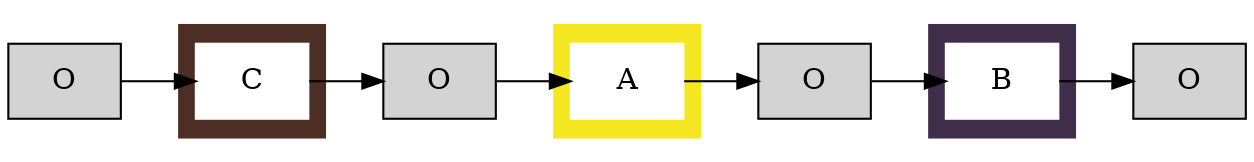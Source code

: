 digraph G {
node[shape=record];
rankdir="LR"n0[label = "O",style=filled]
n1[label = "O",style=filled];
n2[label = "O",style=filled];
n3[label = "O",style=filled];

        subgraph cluster_0 {
                style=filled;
                color="#4d2e24";
                node [style=filled,color=white];
                C;
        }

        subgraph cluster_1 {
                style=filled;
                color="#f5e822";
                node [style=filled,color=white];
                A;
        }

        subgraph cluster_2 {
                style=filled;
                color="#402d4a";
                node [style=filled,color=white];
                B;
        }
n0 -> C;
C -> n1;
n1 -> A;
A -> n2;
n2 -> B;
B -> n3;

}
